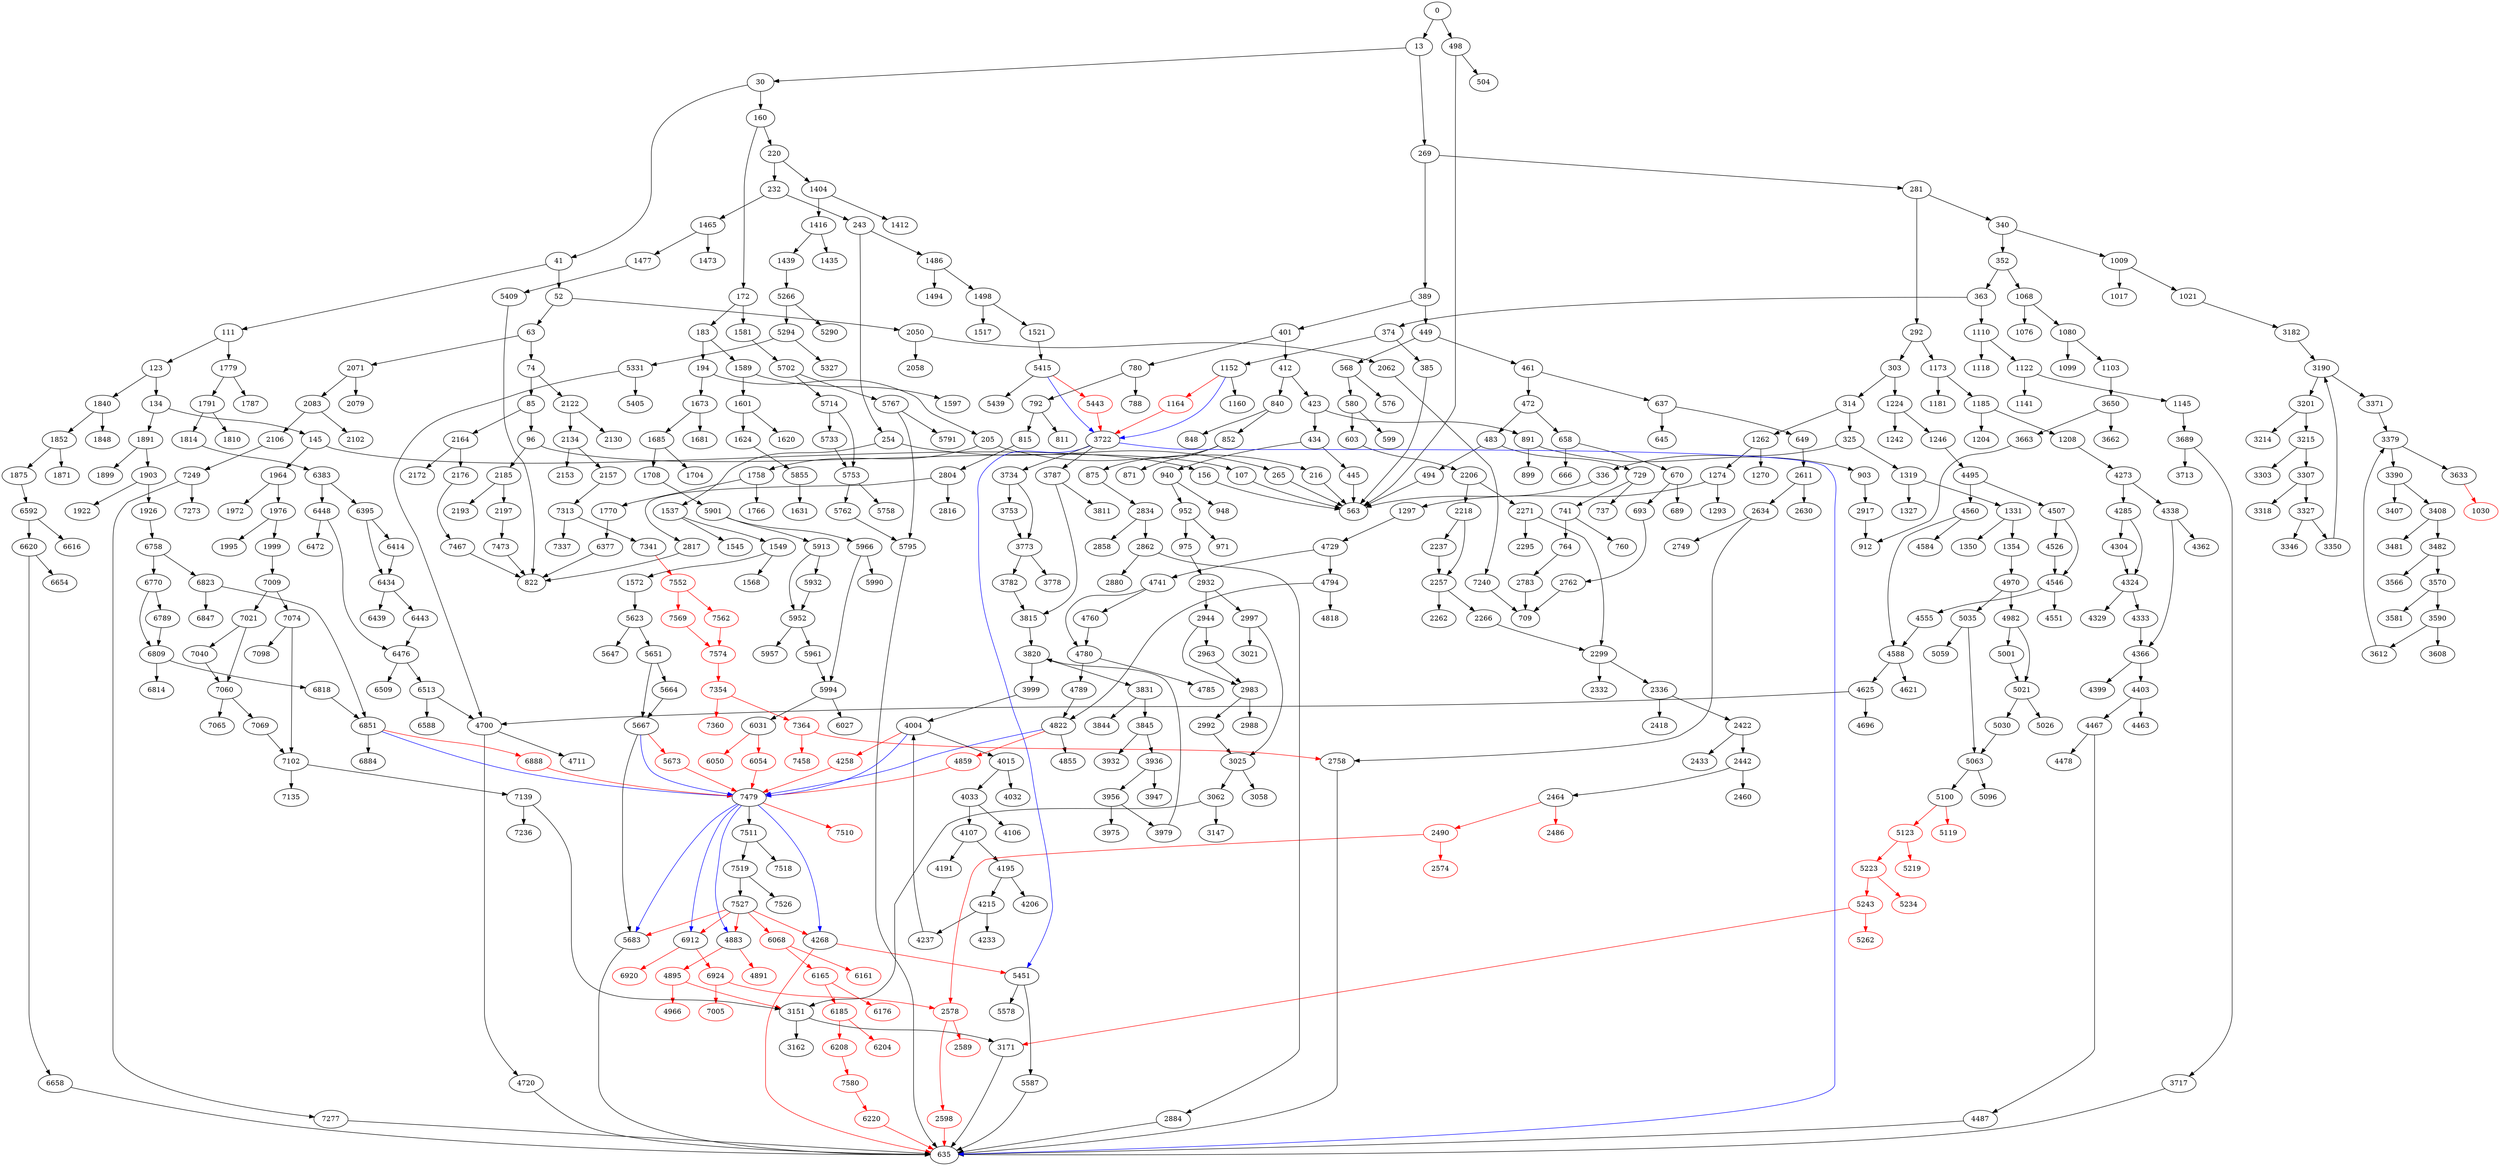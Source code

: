 digraph diff_Contract_0x0f4f45f2edba03d4590bd27cf4fd62e91a2a2d6a {
	0
	2050
	2058
	4106
	4107
	13
	2062
	6161 [color=red]
	6165 [color=red]
	2071
	30
	2079
	6176 [color=red]
	2083
	41
	6185 [color=red]
	52
	2102
	2106
	6204 [color=red]
	63
	6208 [color=red]
	74
	2122
	6220 [color=red]
	2130
	85
	2134
	4191
	96
	4195
	2153
	107
	2157
	4206
	111
	2164
	4215
	123
	2172
	2176
	134
	2185
	4233
	4237
	145
	2193
	2197
	156
	2206
	160
	4258 [color=red]
	2218
	172
	4268
	4273
	183
	2237
	4285
	194
	205
	4304
	2257
	2262
	216
	2266
	220
	2271
	4324
	232
	4329
	6377
	4333
	6383
	4338
	243
	2295
	2299
	6395
	254
	265
	4362
	269
	4366
	6414
	281
	2332
	2336
	6434
	292
	6439
	6443
	303
	4399
	6448
	4403
	314
	325
	6472
	6476
	336
	340
	352
	363
	6509
	4463
	6513
	2418
	4467
	374
	2422
	4478
	385
	2433
	389
	4487
	2442
	4495
	401
	4507
	412
	2460
	2464
	423
	4526
	434
	2486 [color=red]
	2490 [color=red]
	6588
	445
	6592
	449
	4546
	4551
	4555
	461
	4560
	472
	6616
	6620
	483
	4584
	4588
	494
	498
	504
	6654
	6658
	4621
	2574 [color=red]
	4625
	2578 [color=red]
	2589 [color=red]
	2598 [color=red]
	563
	2611
	568
	576
	580
	2630
	2634
	599
	4696
	603
	4700
	6758
	4711
	4720
	6770
	4729
	635
	637
	645
	4741
	6789
	649
	658
	4760
	6809
	666
	670
	6814
	6818
	6823
	4780
	689
	4785
	693
	4789
	4794
	2749
	6847
	6851
	709
	2758
	2762
	4818
	4822
	729
	2783
	737
	6884
	741
	6888 [color=red]
	2804
	4855
	760
	4859 [color=red]
	764
	2816
	2817
	6912
	6920 [color=red]
	780
	6924 [color=red]
	2834
	4883
	788
	792
	4891 [color=red]
	4895 [color=red]
	2858
	811
	2862
	815
	822
	2880
	2884
	840
	848
	852
	7005 [color=red]
	7009
	2917
	4966 [color=red]
	871
	4970
	875
	7021
	2932
	4982
	891
	2944
	7040
	899
	903
	5001
	912
	2963
	7060
	7065
	5021
	7069
	5026
	7074
	5030
	2983
	5035
	940
	2988
	2992
	948
	2997
	952
	7098
	7102
	5059
	5063
	971
	3021
	975
	3025
	7135
	7139
	5096
	5100
	1009
	3058
	3062
	1017
	1021
	5119 [color=red]
	5123 [color=red]
	1030 [color=red]
	1068
	1076
	1080
	7236
	7240
	1099
	3147
	1103
	3151
	7249
	1110
	3162
	1118
	1122
	3171
	5219 [color=red]
	5223 [color=red]
	7273
	7277
	3182
	5234 [color=red]
	1141
	3190
	1145
	5243 [color=red]
	1152
	3201
	1160
	1164 [color=red]
	3214
	3215
	5262 [color=red]
	7313
	5266
	1173
	1181
	1185
	7337
	5290
	7341
	5294
	1204
	1208
	7354 [color=red]
	7360 [color=red]
	7364 [color=red]
	1224
	5327
	5331
	1242
	1246
	3303
	3307
	1262
	1270
	3318
	1274
	3327
	1293
	1297
	3346
	3350
	5405
	5409
	7458 [color=red]
	1319
	5415
	3371
	7467
	1327
	7473
	1331
	3379
	7479
	3390
	5439
	5443 [color=red]
	1350
	1354
	5451
	3407
	3408
	7510 [color=red]
	7511
	7518
	7519
	7526
	7527
	1404
	7552 [color=red]
	1412
	1416
	7562 [color=red]
	7569 [color=red]
	7574 [color=red]
	3481
	3482
	1435
	7580 [color=red]
	1439
	1465
	1473
	1477
	5578
	1486
	5587
	1494
	1498
	1517
	3566
	1521
	3570
	5623
	3581
	1537
	3590
	1545
	1549
	5647
	5651
	3608
	3612
	1568
	5664
	5667
	1572
	5673 [color=red]
	1581
	3633
	5683
	1589
	1597
	1601
	3650
	5702
	3662
	3663
	5714
	1620
	1624
	1631
	5733
	3689
	5753
	5758
	3713
	5762
	3717
	5767
	1673
	3722
	1681
	1685
	3734
	5791
	5795
	1704
	3753
	1708
	3773
	3778
	3782
	3787
	1758
	5855
	3811
	1766
	3815
	1770
	3820
	1779
	3831
	1787
	1791
	3844
	3845
	5901
	1810
	1814
	5913
	5932
	1840
	1848
	1852
	5952
	5957
	5961
	5966
	1871
	1875
	3932
	3936
	1891
	5990
	5994
	1899
	3947
	1903
	3956
	1922
	1926
	3975
	3979
	6027
	6031
	3999
	6050 [color=red]
	4004
	6054 [color=red]
	1964
	4015
	1972
	6068 [color=red]
	1976
	4032
	4033
	1995
	1999
	4720 -> 635
	145 -> 1964
	5767 -> 5795
	1758 -> 1766
	4729 -> 4741
	7364 -> 7458 [color=red]
	2884 -> 635
	483 -> 494
	1572 -> 5623
	6823 -> 6847
	6383 -> 6395
	5952 -> 5961
	1673 -> 1681
	7021 -> 7060
	3722 -> 3734
	5035 -> 5063
	5623 -> 5651
	4285 -> 4324
	6888 -> 7479 [color=red]
	5966 -> 5990
	2185 -> 2197
	1110 -> 1122
	4495 -> 4560
	265 -> 563
	85 -> 2164
	7479 -> 7511
	2783 -> 709
	1164 -> 3722 [color=red]
	4338 -> 4362
	4107 -> 4191
	6770 -> 6809
	1601 -> 1624
	7040 -> 7060
	1852 -> 1871
	269 -> 389
	6912 -> 6920 [color=red]
	1152 -> 1160
	4033 -> 4107
	903 -> 2917
	4237 -> 4004
	815 -> 2804
	6165 -> 6176 [color=red]
	5294 -> 5327
	4403 -> 4463
	6165 -> 6185 [color=red]
	4555 -> 4588
	3820 -> 3999
	6220 -> 635 [color=red]
	2237 -> 2257
	4859 -> 7479 [color=red]
	3663 -> 912
	4588 -> 4621
	1080 -> 1103
	1331 -> 1350
	6208 -> 7580 [color=red]
	0 -> 498
	292 -> 1173
	4338 -> 4366
	220 -> 1404
	1224 -> 1242
	281 -> 340
	5651 -> 5667
	2176 -> 7467
	1852 -> 1875
	603 -> 2206
	1416 -> 1439
	7240 -> 709
	637 -> 645
	2834 -> 2862
	840 -> 852
	940 -> 948
	1549 -> 1568
	7479 -> 7510 [color=red]
	498 -> 504
	4588 -> 4625
	2218 -> 2257
	7527 -> 6912 [color=red]
	1331 -> 1354
	385 -> 563
	1224 -> 1246
	5762 -> 5795
	2932 -> 2997
	3182 -> 3190
	194 -> 205
	254 -> 265
	4033 -> 4106
	336 -> 563
	1708 -> 5901
	74 -> 2122
	637 -> 649
	3025 -> 3062
	5702 -> 5767
	729 -> 741
	940 -> 952
	2157 -> 7313
	6924 -> 7005 [color=red]
	1549 -> 1572
	1779 -> 1787
	2106 -> 7249
	3590 -> 3612
	3650 -> 3663
	1498 -> 1517
	5030 -> 5063
	352 -> 363
	389 -> 449
	412 -> 423
	4883 -> 4891 [color=red]
	792 -> 811
	5063 -> 5096
	6592 -> 6616
	5223 -> 5234 [color=red]
	6031 -> 6054 [color=red]
	7021 -> 7040
	5223 -> 5243 [color=red]
	4285 -> 4304
	6513 -> 6588
	2598 -> 635 [color=red]
	4273 -> 4338
	2206 -> 2218
	2817 -> 822
	1581 -> 5702
	3956 -> 3975
	7519 -> 7527
	3820 -> 3831
	63 -> 2071
	1297 -> 4729
	134 -> 145
	4780 -> 4785
	6770 -> 6789
	764 -> 2783
	4883 -> 4895 [color=red]
	1173 -> 1181
	792 -> 815
	2963 -> 2983
	41 -> 111
	3831 -> 3845
	5063 -> 5100
	6592 -> 6620
	5913 -> 5932
	7467 -> 822
	494 -> 563
	3753 -> 3773
	5994 -> 6027
	3482 -> 3566
	6434 -> 6439
	3171 -> 635
	4333 -> 4366
	5266 -> 5294
	3956 -> 3979
	445 -> 563
	3215 -> 3307
	4366 -> 4399
	3408 -> 3482
	3650 -> 3662
	3612 -> 3379
	4780 -> 4789
	5587 -> 635
	4970 -> 5035
	156 -> 563
	172 -> 1581
	4794 -> 4818
	2464 -> 2486 [color=red]
	2944 -> 2983
	7552 -> 7569 [color=red]
	6851 -> 6884
	4004 -> 4015
	434 -> 940
	1354 -> 4970
	3190 -> 3371
	3734 -> 3773
	5683 -> 635
	658 -> 666
	4015 -> 4033
	461 -> 637
	6434 -> 6443
	107 -> 563
	6054 -> 7479 [color=red]
	7519 -> 7526
	580 -> 603
	30 -> 41
	6448 -> 6472
	1624 -> 5855
	7511 -> 7518
	4324 -> 4333
	123 -> 134
	5855 -> 1631
	2611 -> 2634
	1404 -> 1412
	13 -> 30
	2083 -> 2106
	7527 -> 5683 [color=red]
	2464 -> 2490 [color=red]
	4195 -> 4206
	4495 -> 4507
	4195 -> 4215
	232 -> 1465
	658 -> 670
	7527 -> 4883 [color=red]
	1770 -> 6377
	6809 -> 6818
	1589 -> 1597
	7060 -> 7065
	1814 -> 6383
	281 -> 292
	2762 -> 709
	6448 -> 6476
	4741 -> 4760
	205 -> 1758
	6620 -> 6658
	314 -> 325
	374 -> 385
	1404 -> 1416
	6395 -> 6414
	2257 -> 2262
	3379 -> 3633
	1068 -> 1076
	7364 -> 2758 [color=red]
	1758 -> 1770
	401 -> 780
	4895 -> 4966 [color=red]
	1009 -> 1017
	2422 -> 2433
	7580 -> 6220 [color=red]
	7060 -> 7069
	1840 -> 1848
	63 -> 74
	2422 -> 2442
	111 -> 123
	1122 -> 1141
	216 -> 563
	1891 -> 1899
	52 -> 2050
	891 -> 899
	2197 -> 7473
	1274 -> 1293
	6823 -> 6851
	7074 -> 7098
	1673 -> 1685
	7139 -> 7236
	2862 -> 2880
	5966 -> 5994
	3379 -> 3390
	269 -> 281
	2257 -> 2266
	1068 -> 1080
	1319 -> 1327
	0 -> 13
	1009 -> 1021
	2932 -> 2944
	2271 -> 2295
	4107 -> 4195
	1122 -> 1145
	2050 -> 2058
	5795 -> 635
	975 -> 2932
	1891 -> 1903
	6912 -> 6924 [color=red]
	1152 -> 1164 [color=red]
	5243 -> 5262 [color=red]
	1274 -> 1297
	7074 -> 7102
	7473 -> 822
	1964 -> 1972
	2862 -> 2884
	5702 -> 5714
	3062 -> 3147
	3734 -> 3753
	4403 -> 4467
	5294 -> 5331
	6185 -> 6204 [color=red]
	96 -> 107
	6383 -> 6448
	4625 -> 4696
	7569 -> 7574 [color=red]
	374 -> 1152
	852 -> 871
	7139 -> 3151
	3390 -> 3408
	2050 -> 2062
	52 -> 63
	3689 -> 3713
	4268 -> 635 [color=red]
	423 -> 891
	4822 -> 4855
	2164 -> 2172
	85 -> 96
	30 -> 160
	1964 -> 1976
	6443 -> 6476
	3062 -> 3151
	5673 -> 7479 [color=red]
	6185 -> 6208 [color=red]
	3717 -> 635
	6476 -> 6509
	1021 -> 3182
	4507 -> 4546
	4268 -> 5451 [color=red]
	852 -> 875
	3570 -> 3581
	741 -> 760
	160 -> 220
	3570 -> 3590
	952 -> 971
	472 -> 483
	5331 -> 4700
	243 -> 254
	3773 -> 3778
	303 -> 314
	7313 -> 7337
	111 -> 1779
	5667 -> 5683
	4526 -> 4546
	4467 -> 4478
	4467 -> 4487
	6818 -> 6851
	1779 -> 1791
	1498 -> 1521
	2122 -> 2130
	461 -> 472
	4970 -> 4982
	741 -> 764
	952 -> 975
	5961 -> 5994
	5409 -> 822
	6758 -> 6823
	352 -> 1068
	3773 -> 3782
	7313 -> 7341
	2983 -> 2988
	3350 -> 3190
	568 -> 576
	363 -> 1110
	3787 -> 3811
	7069 -> 7102
	7277 -> 635
	194 -> 1673
	412 -> 840
	2122 -> 2134
	3999 -> 4004
	2071 -> 2079
	483 -> 729
	1173 -> 1185
	7009 -> 7074
	3201 -> 3215
	2917 -> 912
	5994 -> 6031
	5667 -> 5673 [color=red]
	3482 -> 3570
	2983 -> 2992
	2490 -> 2574 [color=red]
	568 -> 580
	5415 -> 5439
	5664 -> 5667
	3307 -> 3318
	3787 -> 3815
	449 -> 461
	3307 -> 3327
	5714 -> 5753
	2218 -> 2237
	4366 -> 4403
	2997 -> 3021
	6924 -> 2578 [color=red]
	7527 -> 4268 [color=red]
	3845 -> 3932
	96 -> 2185
	2206 -> 2271
	7341 -> 7552 [color=red]
	5021 -> 5026
	2071 -> 2083
	1262 -> 1270
	183 -> 194
	7574 -> 7354 [color=red]
	3831 -> 3844
	7354 -> 7360 [color=red]
	4794 -> 4822
	5901 -> 5966
	1999 -> 7009
	6851 -> 6888 [color=red]
	875 -> 2834
	4215 -> 4233
	7102 -> 7135
	5733 -> 5753
	1208 -> 4273
	1465 -> 1473
	5415 -> 5443 [color=red]
	4507 -> 4526
	3408 -> 3481
	2997 -> 3025
	670 -> 689
	401 -> 412
	172 -> 183
	449 -> 568
	5651 -> 5664
	693 -> 2762
	5001 -> 5021
	434 -> 445
	7354 -> 7364 [color=red]
	4487 -> 635
	4215 -> 4237
	4304 -> 4324
	4895 -> 3151 [color=red]
	7102 -> 7139
	4015 -> 4032
	6377 -> 822
	1465 -> 1477
	649 -> 2611
	2185 -> 2193
	1110 -> 1118
	1589 -> 1601
	134 -> 1891
	670 -> 693
	6789 -> 6809
	1601 -> 1620
	423 -> 434
	2804 -> 2817
	2758 -> 635
	4982 -> 5021
	1926 -> 6758
	5932 -> 5952
	1685 -> 1704
	389 -> 401
	1521 -> 5415
	160 -> 172
	1840 -> 1852
	325 -> 1319
	123 -> 1840
	220 -> 232
	4729 -> 4794
	1080 -> 1099
	7527 -> 6068 [color=red]
	498 -> 563
	891 -> 903
	2442 -> 2460
	205 -> 216
	3782 -> 3815
	2944 -> 2963
	1903 -> 1922
	1416 -> 1435
	1537 -> 1545
	5913 -> 5952
	2834 -> 2858
	3722 -> 3787
	1685 -> 1708
	840 -> 848
	1319 -> 1331
	243 -> 1486
	5714 -> 5733
	7249 -> 7273
	4789 -> 4822
	2271 -> 2299
	254 -> 1537
	5100 -> 5119 [color=red]
	2442 -> 2464
	3151 -> 3162
	3151 -> 3171
	2804 -> 2816
	4273 -> 4285
	2992 -> 3025
	7552 -> 7562 [color=red]
	145 -> 156
	1903 -> 1926
	1537 -> 1549
	183 -> 1589
	1486 -> 1494
	4625 -> 4700
	3025 -> 3058
	1976 -> 1995
	729 -> 737
	7249 -> 7277
	3590 -> 3608
	780 -> 788
	6758 -> 6770
	1145 -> 3689
	3689 -> 3717
	1246 -> 4495
	4822 -> 4859 [color=red]
	363 -> 374
	5100 -> 5123 [color=red]
	2164 -> 2176
	3815 -> 3820
	6031 -> 6050 [color=red]
	314 -> 1262
	3327 -> 3346
	5123 -> 5219 [color=red]
	6658 -> 635
	4546 -> 4551
	1486 -> 1498
	6476 -> 6513
	340 -> 1009
	1976 -> 1999
	5451 -> 5578
	472 -> 658
	5451 -> 5587
	2578 -> 2589 [color=red]
	780 -> 792
	2336 -> 2418
	2578 -> 2598 [color=red]
	1791 -> 1810
	3390 -> 3407
	3979 -> 3820
	7009 -> 7021
	4741 -> 4780
	4982 -> 5001
	5331 -> 5405
	3327 -> 3350
	5123 -> 5223 [color=red]
	4546 -> 4555
	5266 -> 5290
	6395 -> 6434
	5243 -> 3171 [color=red]
	3190 -> 3201
	4760 -> 4780
	3215 -> 3303
	6068 -> 6161 [color=red]
	4560 -> 4584
	2336 -> 2422
	7562 -> 7574 [color=red]
	1791 -> 1814
	5901 -> 5913
	3371 -> 3379
	7511 -> 7519
	5753 -> 5758
	2134 -> 2153
	3633 -> 1030 [color=red]
	6414 -> 6434
	13 -> 269
	2266 -> 2299
	1185 -> 1204
	3936 -> 3947
	5443 -> 3722 [color=red]
	3936 -> 3956
	4004 -> 4258 [color=red]
	2299 -> 2332
	340 -> 352
	2634 -> 2749
	580 -> 599
	1439 -> 5266
	2634 -> 2758
	6513 -> 4700
	6068 -> 6165 [color=red]
	41 -> 52
	4560 -> 4588
	4700 -> 4711
	4700 -> 4720
	4324 -> 4329
	5753 -> 5762
	2134 -> 2157
	2611 -> 2630
	74 -> 85
	1875 -> 6592
	2083 -> 2102
	1103 -> 3650
	2490 -> 2578 [color=red]
	1185 -> 1208
	5767 -> 5791
	2299 -> 2336
	6809 -> 6814
	3845 -> 3936
	232 -> 243
	5021 -> 5030
	4258 -> 7479 [color=red]
	1262 -> 1274
	292 -> 303
	1477 -> 5409
	3201 -> 3214
	5952 -> 5957
	6620 -> 6654
	2062 -> 7240
	303 -> 1224
	5035 -> 5059
	5623 -> 5647
	325 -> 336
	7479 -> 5683 [color=blue]
	3722 -> 635 [color=blue]
	6851 -> 7479 [color=blue]
	5667 -> 7479 [color=blue]
	4004 -> 7479 [color=blue]
	1152 -> 3722 [color=blue]
	5415 -> 3722 [color=blue]
	7479 -> 4883 [color=blue]
	4822 -> 7479 [color=blue]
	7479 -> 6912 [color=blue]
	7479 -> 4268 [color=blue]
	3722 -> 5451 [color=blue]
}
